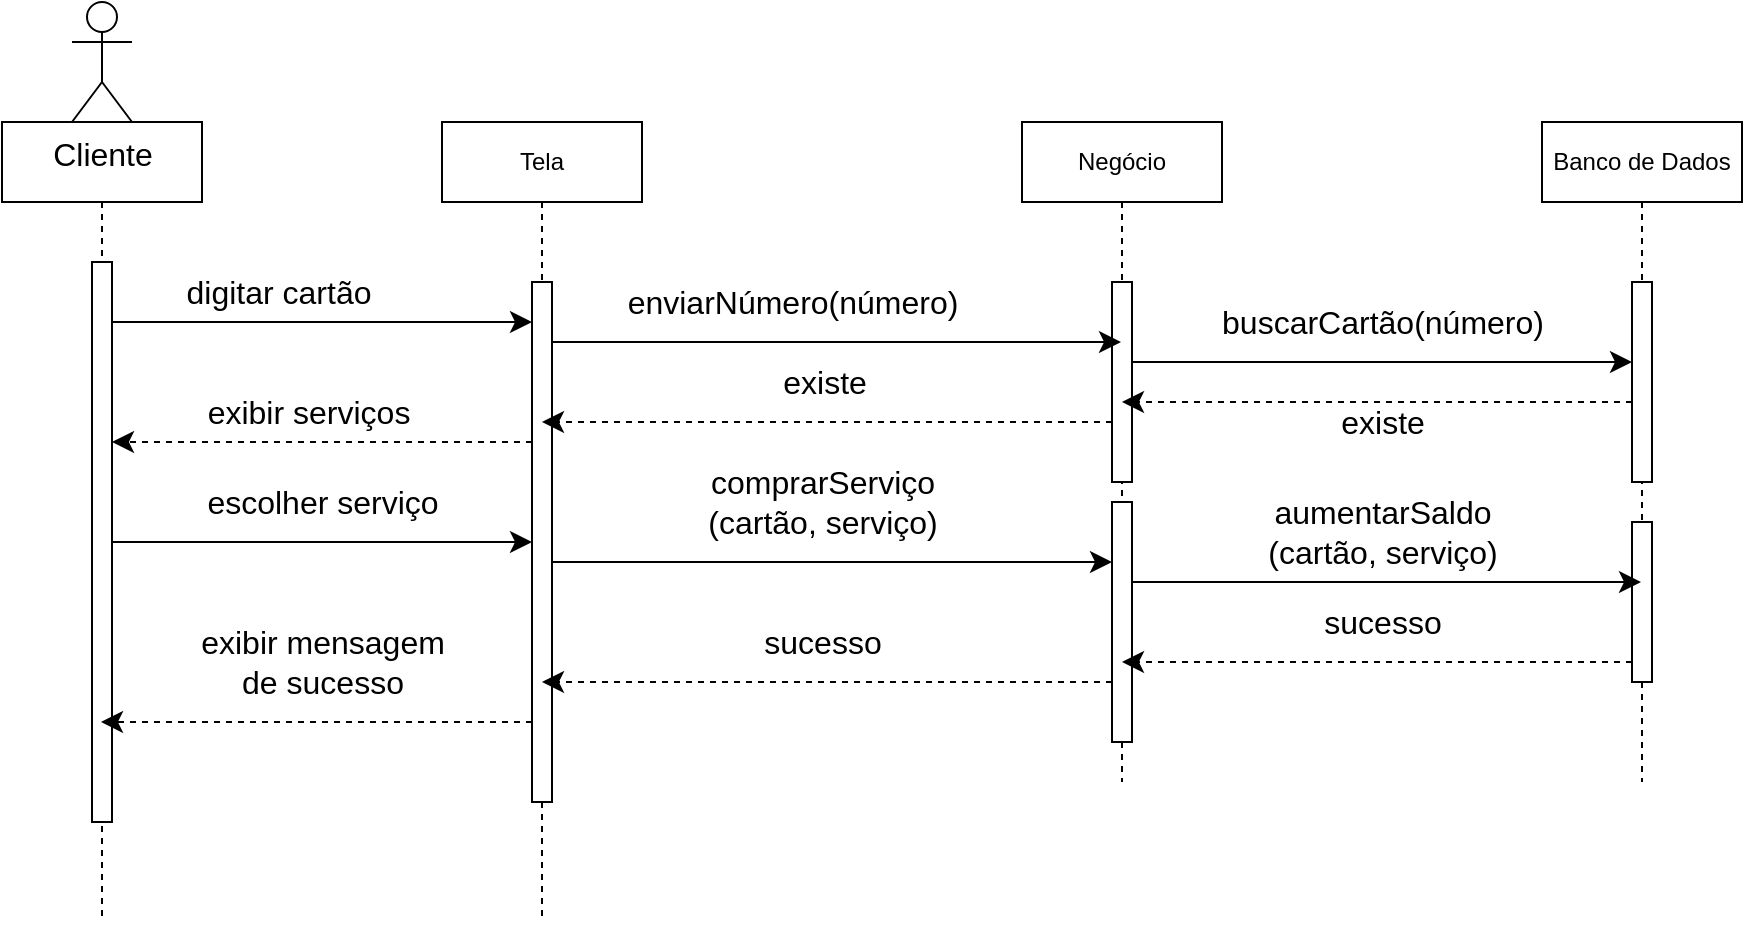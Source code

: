 <mxfile version="21.8.0" type="device">
  <diagram name="Page-1" id="2YBvvXClWsGukQMizWep">
    <mxGraphModel dx="1098" dy="840" grid="1" gridSize="10" guides="1" tooltips="1" connect="1" arrows="1" fold="1" page="1" pageScale="1" pageWidth="850" pageHeight="1100" math="0" shadow="0">
      <root>
        <mxCell id="0" />
        <mxCell id="1" parent="0" />
        <mxCell id="aM9ryv3xv72pqoxQDRHE-1" value="" style="shape=umlLifeline;perimeter=lifelinePerimeter;whiteSpace=wrap;html=1;container=0;dropTarget=0;collapsible=0;recursiveResize=0;outlineConnect=0;portConstraint=eastwest;newEdgeStyle={&quot;edgeStyle&quot;:&quot;elbowEdgeStyle&quot;,&quot;elbow&quot;:&quot;vertical&quot;,&quot;curved&quot;:0,&quot;rounded&quot;:0};" parent="1" vertex="1">
          <mxGeometry x="60" y="160" width="100" height="400" as="geometry" />
        </mxCell>
        <mxCell id="aM9ryv3xv72pqoxQDRHE-2" value="" style="html=1;points=[];perimeter=orthogonalPerimeter;outlineConnect=0;targetShapes=umlLifeline;portConstraint=eastwest;newEdgeStyle={&quot;edgeStyle&quot;:&quot;elbowEdgeStyle&quot;,&quot;elbow&quot;:&quot;vertical&quot;,&quot;curved&quot;:0,&quot;rounded&quot;:0};" parent="aM9ryv3xv72pqoxQDRHE-1" vertex="1">
          <mxGeometry x="45" y="70" width="10" height="280" as="geometry" />
        </mxCell>
        <mxCell id="aM9ryv3xv72pqoxQDRHE-5" value="Tela" style="shape=umlLifeline;perimeter=lifelinePerimeter;whiteSpace=wrap;html=1;container=0;dropTarget=0;collapsible=0;recursiveResize=0;outlineConnect=0;portConstraint=eastwest;newEdgeStyle={&quot;edgeStyle&quot;:&quot;elbowEdgeStyle&quot;,&quot;elbow&quot;:&quot;vertical&quot;,&quot;curved&quot;:0,&quot;rounded&quot;:0};" parent="1" vertex="1">
          <mxGeometry x="280" y="160" width="100" height="400" as="geometry" />
        </mxCell>
        <mxCell id="aM9ryv3xv72pqoxQDRHE-6" value="" style="html=1;points=[];perimeter=orthogonalPerimeter;outlineConnect=0;targetShapes=umlLifeline;portConstraint=eastwest;newEdgeStyle={&quot;edgeStyle&quot;:&quot;elbowEdgeStyle&quot;,&quot;elbow&quot;:&quot;vertical&quot;,&quot;curved&quot;:0,&quot;rounded&quot;:0};" parent="aM9ryv3xv72pqoxQDRHE-5" vertex="1">
          <mxGeometry x="45" y="80" width="10" height="260" as="geometry" />
        </mxCell>
        <mxCell id="NhYNLhVU3lUqZsPhOfKG-1" value="Cliente" style="shape=umlActor;verticalLabelPosition=bottom;verticalAlign=top;html=1;outlineConnect=0;fontSize=16;" vertex="1" parent="1">
          <mxGeometry x="95" y="100" width="30" height="60" as="geometry" />
        </mxCell>
        <mxCell id="NhYNLhVU3lUqZsPhOfKG-2" value="" style="edgeStyle=elbowEdgeStyle;curved=0;rounded=0;orthogonalLoop=1;jettySize=auto;html=1;elbow=vertical;fontSize=12;startSize=8;endSize=8;" edge="1" parent="1" source="aM9ryv3xv72pqoxQDRHE-2" target="aM9ryv3xv72pqoxQDRHE-6">
          <mxGeometry relative="1" as="geometry">
            <Array as="points">
              <mxPoint x="180" y="260" />
              <mxPoint x="160" y="270" />
            </Array>
          </mxGeometry>
        </mxCell>
        <mxCell id="NhYNLhVU3lUqZsPhOfKG-3" value="digitar cartão" style="edgeLabel;html=1;align=center;verticalAlign=middle;resizable=0;points=[];fontSize=16;" vertex="1" connectable="0" parent="NhYNLhVU3lUqZsPhOfKG-2">
          <mxGeometry x="-0.383" y="2" relative="1" as="geometry">
            <mxPoint x="18" y="-13" as="offset" />
          </mxGeometry>
        </mxCell>
        <mxCell id="NhYNLhVU3lUqZsPhOfKG-4" value="Negócio" style="shape=umlLifeline;perimeter=lifelinePerimeter;whiteSpace=wrap;html=1;container=0;dropTarget=0;collapsible=0;recursiveResize=0;outlineConnect=0;portConstraint=eastwest;newEdgeStyle={&quot;edgeStyle&quot;:&quot;elbowEdgeStyle&quot;,&quot;elbow&quot;:&quot;vertical&quot;,&quot;curved&quot;:0,&quot;rounded&quot;:0};" vertex="1" parent="1">
          <mxGeometry x="570" y="160" width="100" height="330" as="geometry" />
        </mxCell>
        <mxCell id="NhYNLhVU3lUqZsPhOfKG-5" value="" style="html=1;points=[];perimeter=orthogonalPerimeter;outlineConnect=0;targetShapes=umlLifeline;portConstraint=eastwest;newEdgeStyle={&quot;edgeStyle&quot;:&quot;elbowEdgeStyle&quot;,&quot;elbow&quot;:&quot;vertical&quot;,&quot;curved&quot;:0,&quot;rounded&quot;:0};" vertex="1" parent="NhYNLhVU3lUqZsPhOfKG-4">
          <mxGeometry x="45" y="80" width="10" height="100" as="geometry" />
        </mxCell>
        <mxCell id="NhYNLhVU3lUqZsPhOfKG-9" value="" style="html=1;points=[];perimeter=orthogonalPerimeter;outlineConnect=0;targetShapes=umlLifeline;portConstraint=eastwest;newEdgeStyle={&quot;edgeStyle&quot;:&quot;elbowEdgeStyle&quot;,&quot;elbow&quot;:&quot;vertical&quot;,&quot;curved&quot;:0,&quot;rounded&quot;:0};" vertex="1" parent="NhYNLhVU3lUqZsPhOfKG-4">
          <mxGeometry x="45" y="190" width="10" height="120" as="geometry" />
        </mxCell>
        <mxCell id="NhYNLhVU3lUqZsPhOfKG-6" value="Banco de Dados" style="shape=umlLifeline;perimeter=lifelinePerimeter;whiteSpace=wrap;html=1;container=0;dropTarget=0;collapsible=0;recursiveResize=0;outlineConnect=0;portConstraint=eastwest;newEdgeStyle={&quot;edgeStyle&quot;:&quot;elbowEdgeStyle&quot;,&quot;elbow&quot;:&quot;vertical&quot;,&quot;curved&quot;:0,&quot;rounded&quot;:0};" vertex="1" parent="1">
          <mxGeometry x="830" y="160" width="100" height="330" as="geometry" />
        </mxCell>
        <mxCell id="NhYNLhVU3lUqZsPhOfKG-7" value="" style="html=1;points=[];perimeter=orthogonalPerimeter;outlineConnect=0;targetShapes=umlLifeline;portConstraint=eastwest;newEdgeStyle={&quot;edgeStyle&quot;:&quot;elbowEdgeStyle&quot;,&quot;elbow&quot;:&quot;vertical&quot;,&quot;curved&quot;:0,&quot;rounded&quot;:0};" vertex="1" parent="NhYNLhVU3lUqZsPhOfKG-6">
          <mxGeometry x="45" y="80" width="10" height="100" as="geometry" />
        </mxCell>
        <mxCell id="NhYNLhVU3lUqZsPhOfKG-8" value="" style="html=1;points=[];perimeter=orthogonalPerimeter;outlineConnect=0;targetShapes=umlLifeline;portConstraint=eastwest;newEdgeStyle={&quot;edgeStyle&quot;:&quot;elbowEdgeStyle&quot;,&quot;elbow&quot;:&quot;vertical&quot;,&quot;curved&quot;:0,&quot;rounded&quot;:0};" vertex="1" parent="NhYNLhVU3lUqZsPhOfKG-6">
          <mxGeometry x="45" y="200" width="10" height="80" as="geometry" />
        </mxCell>
        <mxCell id="NhYNLhVU3lUqZsPhOfKG-11" value="" style="edgeStyle=elbowEdgeStyle;curved=0;rounded=0;orthogonalLoop=1;jettySize=auto;html=1;elbow=horizontal;fontSize=12;startSize=8;endSize=8;" edge="1" parent="1" target="NhYNLhVU3lUqZsPhOfKG-4">
          <mxGeometry relative="1" as="geometry">
            <mxPoint x="335" y="270" as="sourcePoint" />
            <mxPoint x="505" y="270" as="targetPoint" />
            <Array as="points">
              <mxPoint x="360" y="270" />
              <mxPoint x="310" y="270" />
            </Array>
          </mxGeometry>
        </mxCell>
        <mxCell id="NhYNLhVU3lUqZsPhOfKG-12" value="enviarNúmero(número)" style="edgeLabel;html=1;align=center;verticalAlign=middle;resizable=0;points=[];fontSize=16;" vertex="1" connectable="0" parent="NhYNLhVU3lUqZsPhOfKG-11">
          <mxGeometry x="-0.472" relative="1" as="geometry">
            <mxPoint x="45" y="-20" as="offset" />
          </mxGeometry>
        </mxCell>
        <mxCell id="NhYNLhVU3lUqZsPhOfKG-16" value="" style="edgeStyle=elbowEdgeStyle;curved=0;rounded=0;orthogonalLoop=1;jettySize=auto;html=1;elbow=vertical;fontSize=12;startSize=8;endSize=8;dashed=1;" edge="1" parent="1" source="NhYNLhVU3lUqZsPhOfKG-7" target="NhYNLhVU3lUqZsPhOfKG-4">
          <mxGeometry relative="1" as="geometry">
            <Array as="points">
              <mxPoint x="680" y="300" />
              <mxPoint x="640" y="310" />
            </Array>
          </mxGeometry>
        </mxCell>
        <mxCell id="NhYNLhVU3lUqZsPhOfKG-17" value="existe" style="edgeLabel;html=1;align=center;verticalAlign=middle;resizable=0;points=[];fontSize=16;" vertex="1" connectable="0" parent="NhYNLhVU3lUqZsPhOfKG-16">
          <mxGeometry x="-0.042" y="-3" relative="1" as="geometry">
            <mxPoint x="-3" y="13" as="offset" />
          </mxGeometry>
        </mxCell>
        <mxCell id="NhYNLhVU3lUqZsPhOfKG-18" value="" style="edgeStyle=elbowEdgeStyle;curved=0;rounded=0;orthogonalLoop=1;jettySize=auto;html=1;elbow=vertical;fontSize=12;startSize=8;endSize=8;" edge="1" parent="1" source="NhYNLhVU3lUqZsPhOfKG-9" target="NhYNLhVU3lUqZsPhOfKG-6">
          <mxGeometry relative="1" as="geometry">
            <Array as="points">
              <mxPoint x="800" y="390" />
            </Array>
          </mxGeometry>
        </mxCell>
        <mxCell id="NhYNLhVU3lUqZsPhOfKG-27" value="&lt;div&gt;aumentarSaldo&lt;/div&gt;&lt;div&gt;(cartão, serviço)&lt;/div&gt;" style="edgeLabel;html=1;align=center;verticalAlign=middle;resizable=0;points=[];fontSize=16;" vertex="1" connectable="0" parent="NhYNLhVU3lUqZsPhOfKG-18">
          <mxGeometry x="-0.429" y="1" relative="1" as="geometry">
            <mxPoint x="52" y="-24" as="offset" />
          </mxGeometry>
        </mxCell>
        <mxCell id="NhYNLhVU3lUqZsPhOfKG-19" value="" style="edgeStyle=elbowEdgeStyle;curved=0;rounded=0;orthogonalLoop=1;jettySize=auto;html=1;elbow=vertical;fontSize=12;startSize=8;endSize=8;dashed=1;" edge="1" parent="1" target="aM9ryv3xv72pqoxQDRHE-5">
          <mxGeometry relative="1" as="geometry">
            <mxPoint x="615" y="310" as="sourcePoint" />
            <mxPoint x="490" y="310" as="targetPoint" />
          </mxGeometry>
        </mxCell>
        <mxCell id="NhYNLhVU3lUqZsPhOfKG-20" value="existe" style="edgeLabel;html=1;align=center;verticalAlign=middle;resizable=0;points=[];fontSize=16;" vertex="1" connectable="0" parent="NhYNLhVU3lUqZsPhOfKG-19">
          <mxGeometry x="0.296" y="3" relative="1" as="geometry">
            <mxPoint x="40" y="-23" as="offset" />
          </mxGeometry>
        </mxCell>
        <mxCell id="NhYNLhVU3lUqZsPhOfKG-21" value="" style="edgeStyle=elbowEdgeStyle;curved=0;rounded=0;orthogonalLoop=1;jettySize=auto;html=1;elbow=horizontal;fontSize=12;startSize=8;endSize=8;dashed=1;" edge="1" parent="1" source="aM9ryv3xv72pqoxQDRHE-6" target="aM9ryv3xv72pqoxQDRHE-2">
          <mxGeometry relative="1" as="geometry">
            <Array as="points">
              <mxPoint x="290" y="320" />
              <mxPoint x="180" y="340" />
            </Array>
          </mxGeometry>
        </mxCell>
        <mxCell id="NhYNLhVU3lUqZsPhOfKG-22" value="exibir serviços" style="edgeLabel;html=1;align=center;verticalAlign=middle;resizable=0;points=[];fontSize=16;" vertex="1" connectable="0" parent="NhYNLhVU3lUqZsPhOfKG-21">
          <mxGeometry x="0.267" y="-1" relative="1" as="geometry">
            <mxPoint x="21" y="-14" as="offset" />
          </mxGeometry>
        </mxCell>
        <mxCell id="NhYNLhVU3lUqZsPhOfKG-23" value="" style="edgeStyle=elbowEdgeStyle;curved=0;rounded=0;orthogonalLoop=1;jettySize=auto;html=1;elbow=vertical;fontSize=12;startSize=8;endSize=8;" edge="1" parent="1" source="aM9ryv3xv72pqoxQDRHE-2" target="aM9ryv3xv72pqoxQDRHE-6">
          <mxGeometry relative="1" as="geometry">
            <Array as="points">
              <mxPoint x="160" y="370" />
            </Array>
          </mxGeometry>
        </mxCell>
        <mxCell id="NhYNLhVU3lUqZsPhOfKG-24" value="escolher serviço" style="edgeLabel;html=1;align=center;verticalAlign=middle;resizable=0;points=[];fontSize=16;" vertex="1" connectable="0" parent="NhYNLhVU3lUqZsPhOfKG-23">
          <mxGeometry y="-2" relative="1" as="geometry">
            <mxPoint y="-22" as="offset" />
          </mxGeometry>
        </mxCell>
        <mxCell id="NhYNLhVU3lUqZsPhOfKG-25" value="" style="edgeStyle=elbowEdgeStyle;curved=0;rounded=0;orthogonalLoop=1;jettySize=auto;html=1;elbow=vertical;fontSize=12;startSize=8;endSize=8;" edge="1" parent="1" source="aM9ryv3xv72pqoxQDRHE-6" target="NhYNLhVU3lUqZsPhOfKG-9">
          <mxGeometry relative="1" as="geometry">
            <Array as="points">
              <mxPoint x="550" y="380" />
              <mxPoint x="470" y="390" />
            </Array>
          </mxGeometry>
        </mxCell>
        <mxCell id="NhYNLhVU3lUqZsPhOfKG-26" value="&lt;div&gt;comprarServiço&lt;/div&gt;&lt;div&gt;(cartão, serviço)&lt;/div&gt;" style="edgeLabel;html=1;align=center;verticalAlign=middle;resizable=0;points=[];fontSize=16;" vertex="1" connectable="0" parent="NhYNLhVU3lUqZsPhOfKG-25">
          <mxGeometry x="-0.28" relative="1" as="geometry">
            <mxPoint x="34" y="-30" as="offset" />
          </mxGeometry>
        </mxCell>
        <mxCell id="NhYNLhVU3lUqZsPhOfKG-28" value="" style="edgeStyle=elbowEdgeStyle;curved=0;rounded=0;orthogonalLoop=1;jettySize=auto;html=1;elbow=vertical;fontSize=12;startSize=8;endSize=8;dashed=1;" edge="1" parent="1" source="NhYNLhVU3lUqZsPhOfKG-8" target="NhYNLhVU3lUqZsPhOfKG-4">
          <mxGeometry relative="1" as="geometry">
            <Array as="points">
              <mxPoint x="800" y="430" />
            </Array>
          </mxGeometry>
        </mxCell>
        <mxCell id="NhYNLhVU3lUqZsPhOfKG-32" value="sucesso" style="edgeLabel;html=1;align=center;verticalAlign=middle;resizable=0;points=[];fontSize=16;" vertex="1" connectable="0" parent="NhYNLhVU3lUqZsPhOfKG-28">
          <mxGeometry x="0.065" y="4" relative="1" as="geometry">
            <mxPoint x="11" y="-24" as="offset" />
          </mxGeometry>
        </mxCell>
        <mxCell id="NhYNLhVU3lUqZsPhOfKG-29" value="" style="edgeStyle=elbowEdgeStyle;curved=0;rounded=0;orthogonalLoop=1;jettySize=auto;html=1;elbow=vertical;fontSize=12;startSize=8;endSize=8;" edge="1" parent="1" source="NhYNLhVU3lUqZsPhOfKG-5" target="NhYNLhVU3lUqZsPhOfKG-7">
          <mxGeometry relative="1" as="geometry">
            <Array as="points">
              <mxPoint x="660" y="280" />
              <mxPoint x="720" y="260" />
              <mxPoint x="630" y="270" />
            </Array>
          </mxGeometry>
        </mxCell>
        <mxCell id="NhYNLhVU3lUqZsPhOfKG-30" value="buscarCartão(número)" style="edgeLabel;html=1;align=center;verticalAlign=middle;resizable=0;points=[];fontSize=16;" vertex="1" connectable="0" parent="NhYNLhVU3lUqZsPhOfKG-29">
          <mxGeometry x="-0.531" y="2" relative="1" as="geometry">
            <mxPoint x="66" y="-18" as="offset" />
          </mxGeometry>
        </mxCell>
        <mxCell id="NhYNLhVU3lUqZsPhOfKG-31" style="edgeStyle=elbowEdgeStyle;curved=0;rounded=0;orthogonalLoop=1;jettySize=auto;html=1;elbow=vertical;fontSize=12;startSize=8;endSize=8;dashed=1;" edge="1" parent="1" source="NhYNLhVU3lUqZsPhOfKG-9" target="aM9ryv3xv72pqoxQDRHE-5">
          <mxGeometry relative="1" as="geometry">
            <Array as="points">
              <mxPoint x="420" y="440" />
            </Array>
          </mxGeometry>
        </mxCell>
        <mxCell id="NhYNLhVU3lUqZsPhOfKG-33" value="sucesso" style="edgeLabel;html=1;align=center;verticalAlign=middle;resizable=0;points=[];fontSize=16;" vertex="1" connectable="0" parent="NhYNLhVU3lUqZsPhOfKG-31">
          <mxGeometry x="0.072" relative="1" as="geometry">
            <mxPoint x="8" y="-20" as="offset" />
          </mxGeometry>
        </mxCell>
        <mxCell id="NhYNLhVU3lUqZsPhOfKG-34" style="edgeStyle=elbowEdgeStyle;curved=0;rounded=0;orthogonalLoop=1;jettySize=auto;html=1;elbow=vertical;fontSize=12;startSize=8;endSize=8;dashed=1;" edge="1" parent="1">
          <mxGeometry relative="1" as="geometry">
            <mxPoint x="325" y="460" as="sourcePoint" />
            <mxPoint x="109.5" y="460" as="targetPoint" />
          </mxGeometry>
        </mxCell>
        <mxCell id="NhYNLhVU3lUqZsPhOfKG-35" value="&lt;div&gt;exibir mensagem&lt;/div&gt;&lt;div&gt;de sucesso&lt;br&gt;&lt;/div&gt;" style="edgeLabel;html=1;align=center;verticalAlign=middle;resizable=0;points=[];fontSize=16;" vertex="1" connectable="0" parent="NhYNLhVU3lUqZsPhOfKG-34">
          <mxGeometry x="0.336" y="2" relative="1" as="geometry">
            <mxPoint x="39" y="-32" as="offset" />
          </mxGeometry>
        </mxCell>
      </root>
    </mxGraphModel>
  </diagram>
</mxfile>
